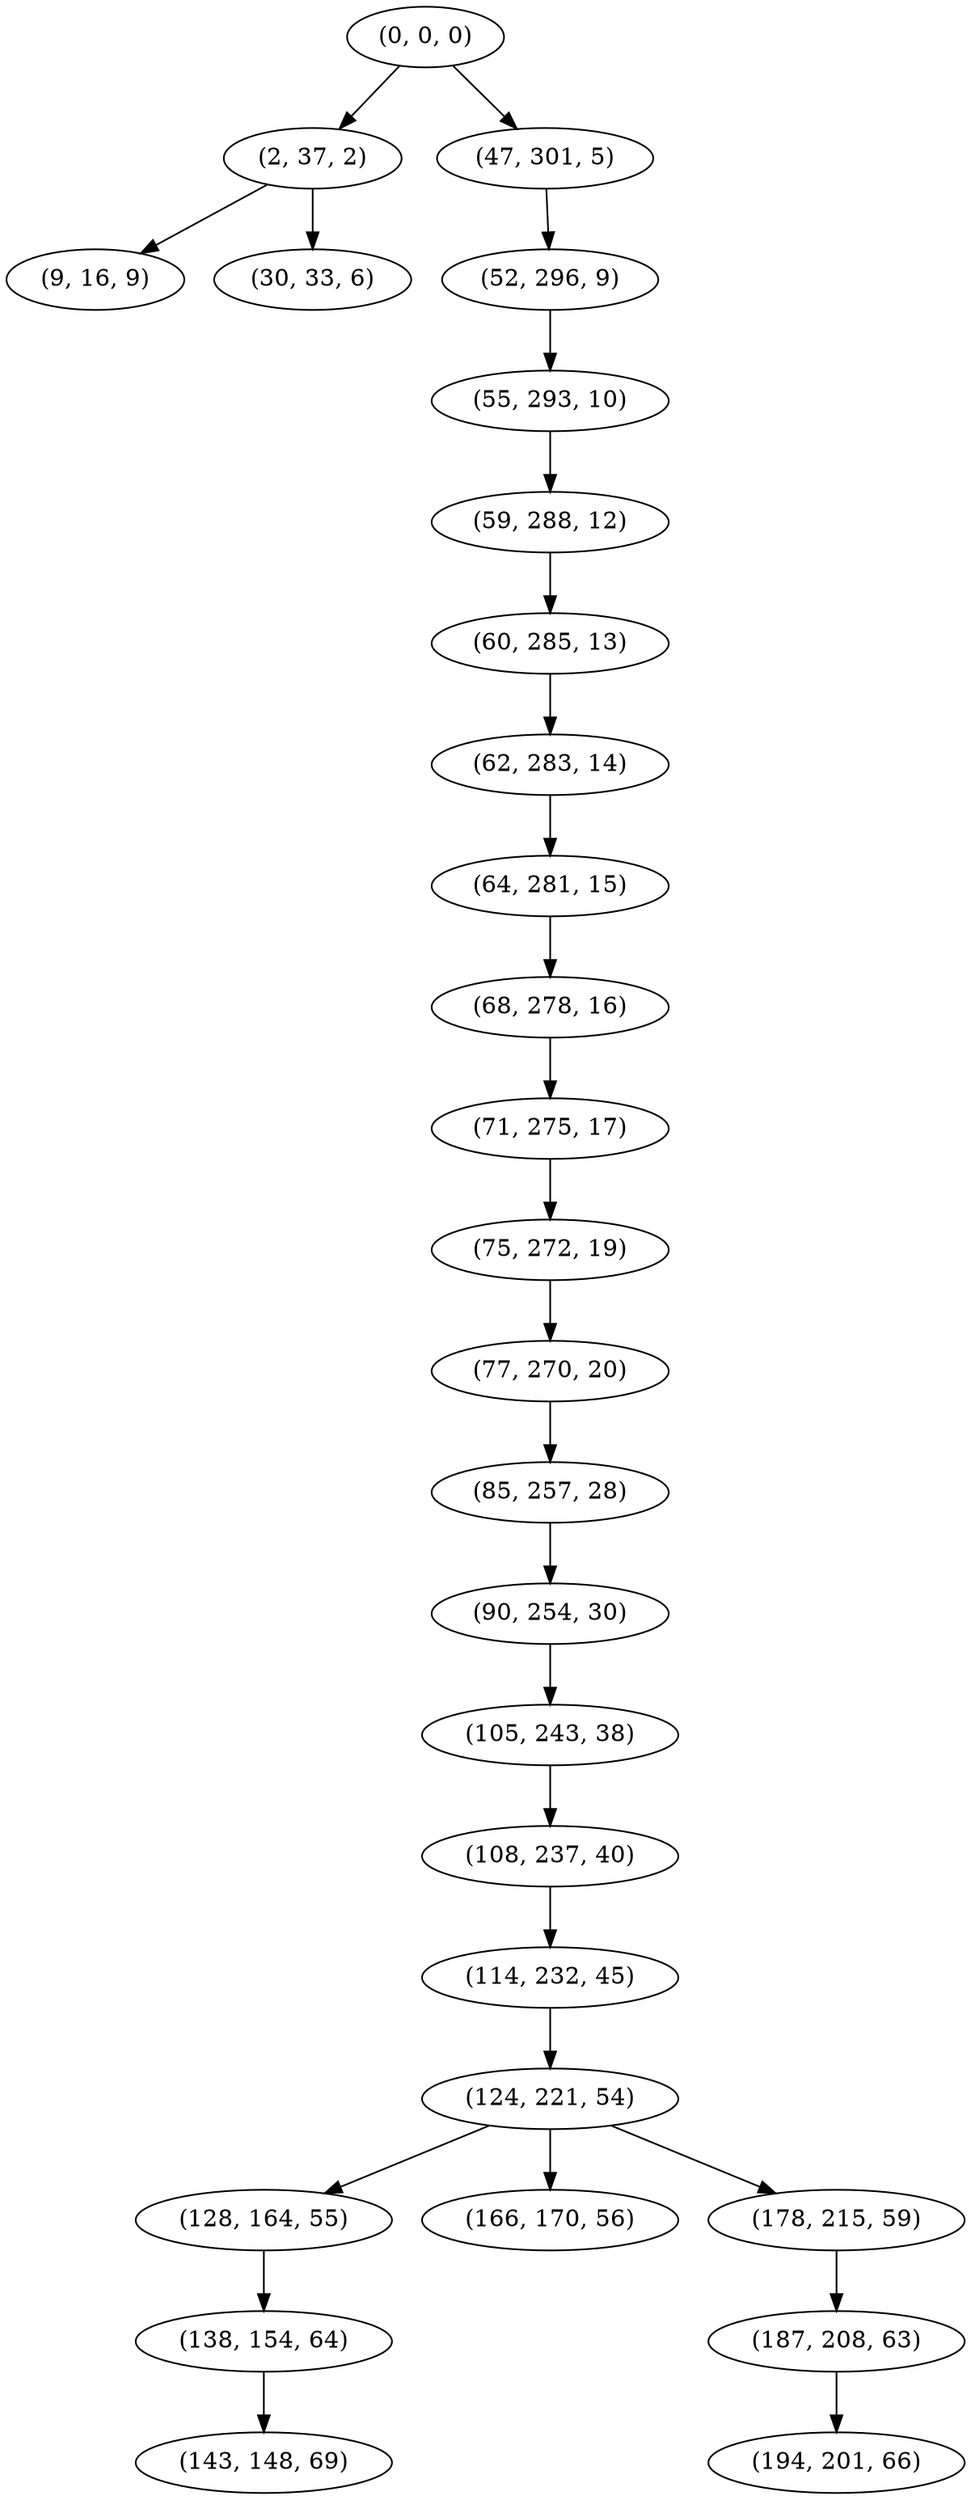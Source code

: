digraph tree {
    "(0, 0, 0)";
    "(2, 37, 2)";
    "(9, 16, 9)";
    "(30, 33, 6)";
    "(47, 301, 5)";
    "(52, 296, 9)";
    "(55, 293, 10)";
    "(59, 288, 12)";
    "(60, 285, 13)";
    "(62, 283, 14)";
    "(64, 281, 15)";
    "(68, 278, 16)";
    "(71, 275, 17)";
    "(75, 272, 19)";
    "(77, 270, 20)";
    "(85, 257, 28)";
    "(90, 254, 30)";
    "(105, 243, 38)";
    "(108, 237, 40)";
    "(114, 232, 45)";
    "(124, 221, 54)";
    "(128, 164, 55)";
    "(138, 154, 64)";
    "(143, 148, 69)";
    "(166, 170, 56)";
    "(178, 215, 59)";
    "(187, 208, 63)";
    "(194, 201, 66)";
    "(0, 0, 0)" -> "(2, 37, 2)";
    "(0, 0, 0)" -> "(47, 301, 5)";
    "(2, 37, 2)" -> "(9, 16, 9)";
    "(2, 37, 2)" -> "(30, 33, 6)";
    "(47, 301, 5)" -> "(52, 296, 9)";
    "(52, 296, 9)" -> "(55, 293, 10)";
    "(55, 293, 10)" -> "(59, 288, 12)";
    "(59, 288, 12)" -> "(60, 285, 13)";
    "(60, 285, 13)" -> "(62, 283, 14)";
    "(62, 283, 14)" -> "(64, 281, 15)";
    "(64, 281, 15)" -> "(68, 278, 16)";
    "(68, 278, 16)" -> "(71, 275, 17)";
    "(71, 275, 17)" -> "(75, 272, 19)";
    "(75, 272, 19)" -> "(77, 270, 20)";
    "(77, 270, 20)" -> "(85, 257, 28)";
    "(85, 257, 28)" -> "(90, 254, 30)";
    "(90, 254, 30)" -> "(105, 243, 38)";
    "(105, 243, 38)" -> "(108, 237, 40)";
    "(108, 237, 40)" -> "(114, 232, 45)";
    "(114, 232, 45)" -> "(124, 221, 54)";
    "(124, 221, 54)" -> "(128, 164, 55)";
    "(124, 221, 54)" -> "(166, 170, 56)";
    "(124, 221, 54)" -> "(178, 215, 59)";
    "(128, 164, 55)" -> "(138, 154, 64)";
    "(138, 154, 64)" -> "(143, 148, 69)";
    "(178, 215, 59)" -> "(187, 208, 63)";
    "(187, 208, 63)" -> "(194, 201, 66)";
}
